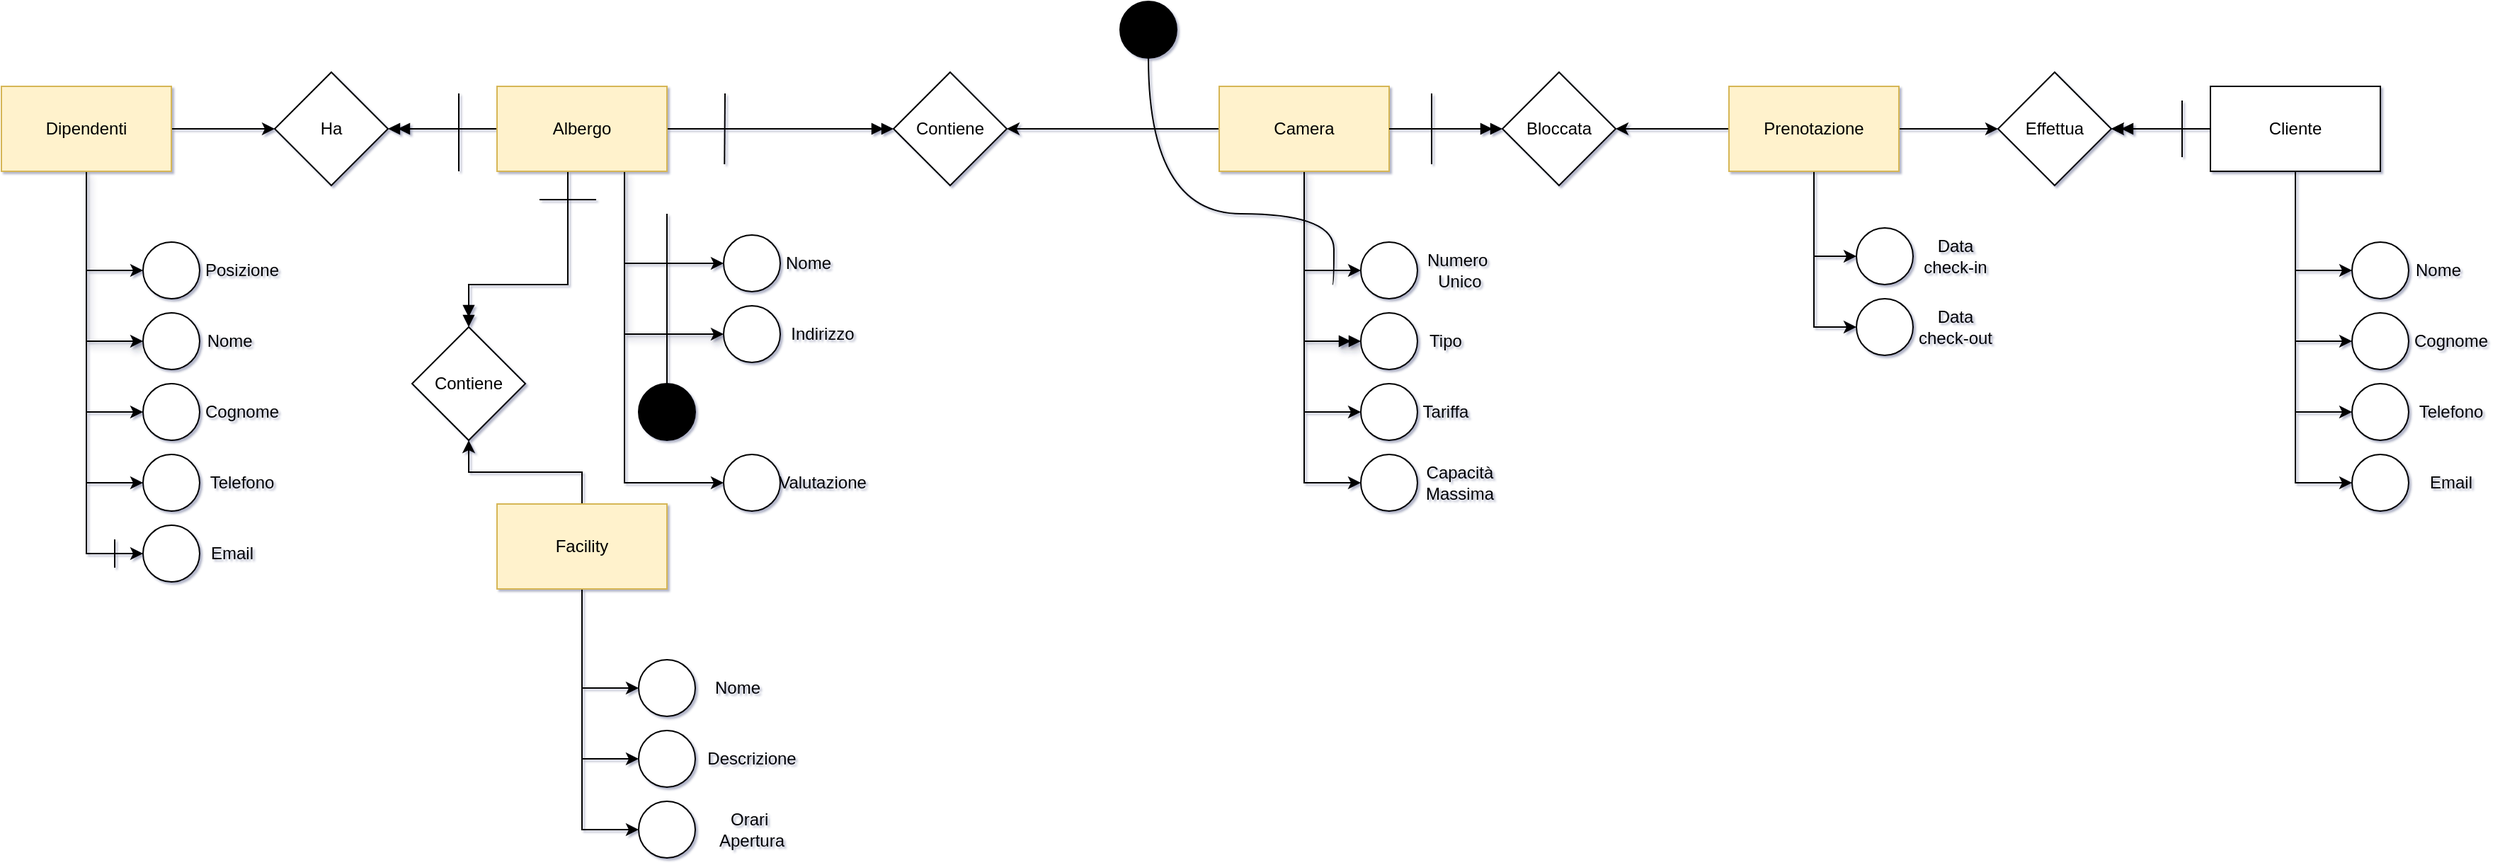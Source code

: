 <mxfile version="24.0.4" type="device">
  <diagram name="Pagina-1" id="v2-0MInxRcI36aHO6Gf-">
    <mxGraphModel dx="1050" dy="629" grid="1" gridSize="10" guides="1" tooltips="1" connect="1" arrows="1" fold="1" page="1" pageScale="1" pageWidth="827" pageHeight="1169" math="0" shadow="1">
      <root>
        <mxCell id="0" />
        <mxCell id="1" parent="0" />
        <mxCell id="ecqWGtto6fbXoAHAYbPy-17" style="edgeStyle=orthogonalEdgeStyle;rounded=0;orthogonalLoop=1;jettySize=auto;html=1;entryX=0;entryY=0.5;entryDx=0;entryDy=0;exitX=0.75;exitY=1;exitDx=0;exitDy=0;" parent="1" source="ecqWGtto6fbXoAHAYbPy-1" target="ecqWGtto6fbXoAHAYbPy-8" edge="1">
          <mxGeometry relative="1" as="geometry" />
        </mxCell>
        <mxCell id="ecqWGtto6fbXoAHAYbPy-18" style="edgeStyle=orthogonalEdgeStyle;rounded=0;orthogonalLoop=1;jettySize=auto;html=1;entryX=0;entryY=0.5;entryDx=0;entryDy=0;flowAnimation=0;shadow=1;textShadow=1;endArrow=classic;endFill=1;exitX=0.75;exitY=1;exitDx=0;exitDy=0;" parent="1" source="ecqWGtto6fbXoAHAYbPy-1" target="ecqWGtto6fbXoAHAYbPy-10" edge="1">
          <mxGeometry relative="1" as="geometry" />
        </mxCell>
        <mxCell id="ecqWGtto6fbXoAHAYbPy-19" style="edgeStyle=orthogonalEdgeStyle;rounded=0;orthogonalLoop=1;jettySize=auto;html=1;entryX=0;entryY=0.5;entryDx=0;entryDy=0;exitX=0.75;exitY=1;exitDx=0;exitDy=0;" parent="1" source="ecqWGtto6fbXoAHAYbPy-1" target="ecqWGtto6fbXoAHAYbPy-12" edge="1">
          <mxGeometry relative="1" as="geometry">
            <Array as="points">
              <mxPoint x="590" y="1180" />
              <mxPoint x="610" y="1180" />
            </Array>
          </mxGeometry>
        </mxCell>
        <mxCell id="ecqWGtto6fbXoAHAYbPy-130" style="edgeStyle=orthogonalEdgeStyle;rounded=0;orthogonalLoop=1;jettySize=auto;html=1;endArrow=doubleBlock;endFill=1;" parent="1" source="ecqWGtto6fbXoAHAYbPy-1" target="ecqWGtto6fbXoAHAYbPy-129" edge="1">
          <mxGeometry relative="1" as="geometry" />
        </mxCell>
        <mxCell id="ecqWGtto6fbXoAHAYbPy-139" style="edgeStyle=orthogonalEdgeStyle;rounded=0;orthogonalLoop=1;jettySize=auto;html=1;endArrow=doubleBlock;endFill=1;" parent="1" source="ecqWGtto6fbXoAHAYbPy-1" target="ecqWGtto6fbXoAHAYbPy-137" edge="1">
          <mxGeometry relative="1" as="geometry" />
        </mxCell>
        <mxCell id="ecqWGtto6fbXoAHAYbPy-145" style="edgeStyle=orthogonalEdgeStyle;rounded=0;orthogonalLoop=1;jettySize=auto;html=1;entryX=0.5;entryY=0;entryDx=0;entryDy=0;exitX=0.25;exitY=1;exitDx=0;exitDy=0;endArrow=doubleBlock;endFill=1;" parent="1" source="ecqWGtto6fbXoAHAYbPy-1" target="ecqWGtto6fbXoAHAYbPy-144" edge="1">
          <mxGeometry relative="1" as="geometry">
            <Array as="points">
              <mxPoint x="550" y="960" />
              <mxPoint x="550" y="1040" />
              <mxPoint x="480" y="1040" />
            </Array>
          </mxGeometry>
        </mxCell>
        <mxCell id="ecqWGtto6fbXoAHAYbPy-1" value="Albergo" style="rounded=0;whiteSpace=wrap;html=1;fillColor=#fff2cc;strokeColor=#d6b656;" parent="1" vertex="1">
          <mxGeometry x="500" y="900" width="120" height="60" as="geometry" />
        </mxCell>
        <mxCell id="ecqWGtto6fbXoAHAYbPy-93" style="edgeStyle=orthogonalEdgeStyle;rounded=0;orthogonalLoop=1;jettySize=auto;html=1;entryX=0;entryY=0.5;entryDx=0;entryDy=0;" parent="1" source="ecqWGtto6fbXoAHAYbPy-5" target="ecqWGtto6fbXoAHAYbPy-92" edge="1">
          <mxGeometry relative="1" as="geometry" />
        </mxCell>
        <mxCell id="ecqWGtto6fbXoAHAYbPy-100" style="edgeStyle=orthogonalEdgeStyle;rounded=0;orthogonalLoop=1;jettySize=auto;html=1;entryX=0;entryY=0.5;entryDx=0;entryDy=0;" parent="1" source="ecqWGtto6fbXoAHAYbPy-5" target="ecqWGtto6fbXoAHAYbPy-97" edge="1">
          <mxGeometry relative="1" as="geometry" />
        </mxCell>
        <mxCell id="ecqWGtto6fbXoAHAYbPy-101" style="edgeStyle=orthogonalEdgeStyle;rounded=0;orthogonalLoop=1;jettySize=auto;html=1;entryX=0;entryY=0.5;entryDx=0;entryDy=0;" parent="1" source="ecqWGtto6fbXoAHAYbPy-5" target="ecqWGtto6fbXoAHAYbPy-98" edge="1">
          <mxGeometry relative="1" as="geometry" />
        </mxCell>
        <mxCell id="ecqWGtto6fbXoAHAYbPy-148" style="edgeStyle=orthogonalEdgeStyle;rounded=0;orthogonalLoop=1;jettySize=auto;html=1;" parent="1" source="ecqWGtto6fbXoAHAYbPy-5" target="ecqWGtto6fbXoAHAYbPy-144" edge="1">
          <mxGeometry relative="1" as="geometry" />
        </mxCell>
        <mxCell id="ecqWGtto6fbXoAHAYbPy-5" value="Facility" style="rounded=0;whiteSpace=wrap;html=1;fillColor=#fff2cc;strokeColor=#d6b656;" parent="1" vertex="1">
          <mxGeometry x="500" y="1195" width="120" height="60" as="geometry" />
        </mxCell>
        <mxCell id="ecqWGtto6fbXoAHAYbPy-117" style="edgeStyle=orthogonalEdgeStyle;rounded=0;orthogonalLoop=1;jettySize=auto;html=1;entryX=0;entryY=0.5;entryDx=0;entryDy=0;" parent="1" source="ecqWGtto6fbXoAHAYbPy-6" target="ecqWGtto6fbXoAHAYbPy-111" edge="1">
          <mxGeometry relative="1" as="geometry" />
        </mxCell>
        <mxCell id="ecqWGtto6fbXoAHAYbPy-118" style="edgeStyle=orthogonalEdgeStyle;rounded=0;orthogonalLoop=1;jettySize=auto;html=1;entryX=0;entryY=0.5;entryDx=0;entryDy=0;" parent="1" source="ecqWGtto6fbXoAHAYbPy-6" target="ecqWGtto6fbXoAHAYbPy-114" edge="1">
          <mxGeometry relative="1" as="geometry" />
        </mxCell>
        <mxCell id="ecqWGtto6fbXoAHAYbPy-119" style="edgeStyle=orthogonalEdgeStyle;rounded=0;orthogonalLoop=1;jettySize=auto;html=1;entryX=0;entryY=0.5;entryDx=0;entryDy=0;" parent="1" source="ecqWGtto6fbXoAHAYbPy-6" target="ecqWGtto6fbXoAHAYbPy-115" edge="1">
          <mxGeometry relative="1" as="geometry" />
        </mxCell>
        <mxCell id="ecqWGtto6fbXoAHAYbPy-123" style="edgeStyle=orthogonalEdgeStyle;rounded=0;orthogonalLoop=1;jettySize=auto;html=1;entryX=0;entryY=0.5;entryDx=0;entryDy=0;" parent="1" source="ecqWGtto6fbXoAHAYbPy-6" target="ecqWGtto6fbXoAHAYbPy-121" edge="1">
          <mxGeometry relative="1" as="geometry" />
        </mxCell>
        <mxCell id="ecqWGtto6fbXoAHAYbPy-155" value="" style="edgeStyle=orthogonalEdgeStyle;rounded=0;orthogonalLoop=1;jettySize=auto;html=1;endArrow=doubleBlock;endFill=1;" parent="1" source="ecqWGtto6fbXoAHAYbPy-6" target="ecqWGtto6fbXoAHAYbPy-124" edge="1">
          <mxGeometry relative="1" as="geometry" />
        </mxCell>
        <mxCell id="ecqWGtto6fbXoAHAYbPy-163" value="" style="edgeStyle=orthogonalEdgeStyle;rounded=0;orthogonalLoop=1;jettySize=auto;html=1;" parent="1" source="ecqWGtto6fbXoAHAYbPy-6" target="ecqWGtto6fbXoAHAYbPy-124" edge="1">
          <mxGeometry relative="1" as="geometry" />
        </mxCell>
        <mxCell id="ecqWGtto6fbXoAHAYbPy-6" value="Cliente" style="rounded=0;whiteSpace=wrap;html=1;" parent="1" vertex="1">
          <mxGeometry x="1710" y="900" width="120" height="60" as="geometry" />
        </mxCell>
        <mxCell id="ecqWGtto6fbXoAHAYbPy-8" value="" style="ellipse;whiteSpace=wrap;html=1;aspect=fixed;" parent="1" vertex="1">
          <mxGeometry x="660" y="1005" width="40" height="40" as="geometry" />
        </mxCell>
        <mxCell id="ecqWGtto6fbXoAHAYbPy-9" value="Nome" style="text;html=1;align=center;verticalAlign=middle;whiteSpace=wrap;rounded=0;" parent="1" vertex="1">
          <mxGeometry x="690" y="1010" width="60" height="30" as="geometry" />
        </mxCell>
        <mxCell id="ecqWGtto6fbXoAHAYbPy-10" value="" style="ellipse;whiteSpace=wrap;html=1;aspect=fixed;" parent="1" vertex="1">
          <mxGeometry x="660" y="1055" width="40" height="40" as="geometry" />
        </mxCell>
        <mxCell id="ecqWGtto6fbXoAHAYbPy-11" value="Indirizzo" style="text;html=1;align=center;verticalAlign=middle;whiteSpace=wrap;rounded=0;" parent="1" vertex="1">
          <mxGeometry x="700" y="1060" width="60" height="30" as="geometry" />
        </mxCell>
        <mxCell id="ecqWGtto6fbXoAHAYbPy-12" value="" style="ellipse;whiteSpace=wrap;html=1;aspect=fixed;" parent="1" vertex="1">
          <mxGeometry x="660" y="1160" width="40" height="40" as="geometry" />
        </mxCell>
        <mxCell id="ecqWGtto6fbXoAHAYbPy-13" value="Valutazione" style="text;html=1;align=center;verticalAlign=middle;whiteSpace=wrap;rounded=0;" parent="1" vertex="1">
          <mxGeometry x="700" y="1165" width="60" height="30" as="geometry" />
        </mxCell>
        <mxCell id="ecqWGtto6fbXoAHAYbPy-153" style="edgeStyle=orthogonalEdgeStyle;rounded=0;orthogonalLoop=1;jettySize=auto;html=1;entryX=0;entryY=0.5;entryDx=0;entryDy=0;" parent="1" source="ecqWGtto6fbXoAHAYbPy-53" target="ecqWGtto6fbXoAHAYbPy-54" edge="1">
          <mxGeometry relative="1" as="geometry" />
        </mxCell>
        <mxCell id="ecqWGtto6fbXoAHAYbPy-154" style="edgeStyle=orthogonalEdgeStyle;rounded=0;orthogonalLoop=1;jettySize=auto;html=1;entryX=0;entryY=0.5;entryDx=0;entryDy=0;" parent="1" source="ecqWGtto6fbXoAHAYbPy-53" target="ecqWGtto6fbXoAHAYbPy-56" edge="1">
          <mxGeometry relative="1" as="geometry">
            <Array as="points">
              <mxPoint x="1430" y="1070" />
            </Array>
          </mxGeometry>
        </mxCell>
        <mxCell id="ecqWGtto6fbXoAHAYbPy-156" style="edgeStyle=orthogonalEdgeStyle;rounded=0;orthogonalLoop=1;jettySize=auto;html=1;entryX=0;entryY=0.5;entryDx=0;entryDy=0;" parent="1" source="ecqWGtto6fbXoAHAYbPy-53" target="ecqWGtto6fbXoAHAYbPy-124" edge="1">
          <mxGeometry relative="1" as="geometry" />
        </mxCell>
        <mxCell id="ecqWGtto6fbXoAHAYbPy-162" style="edgeStyle=orthogonalEdgeStyle;rounded=0;orthogonalLoop=1;jettySize=auto;html=1;" parent="1" source="ecqWGtto6fbXoAHAYbPy-53" target="ecqWGtto6fbXoAHAYbPy-160" edge="1">
          <mxGeometry relative="1" as="geometry" />
        </mxCell>
        <mxCell id="ecqWGtto6fbXoAHAYbPy-53" value="Prenotazione" style="rounded=0;whiteSpace=wrap;html=1;fillColor=#fff2cc;strokeColor=#d6b656;" parent="1" vertex="1">
          <mxGeometry x="1370" y="900" width="120" height="60" as="geometry" />
        </mxCell>
        <mxCell id="ecqWGtto6fbXoAHAYbPy-54" value="" style="ellipse;whiteSpace=wrap;html=1;aspect=fixed;" parent="1" vertex="1">
          <mxGeometry x="1460" y="1000" width="40" height="40" as="geometry" />
        </mxCell>
        <mxCell id="ecqWGtto6fbXoAHAYbPy-55" value="Data check-in" style="text;html=1;align=center;verticalAlign=middle;whiteSpace=wrap;rounded=0;" parent="1" vertex="1">
          <mxGeometry x="1500" y="1005" width="60" height="30" as="geometry" />
        </mxCell>
        <mxCell id="ecqWGtto6fbXoAHAYbPy-56" value="" style="ellipse;whiteSpace=wrap;html=1;aspect=fixed;" parent="1" vertex="1">
          <mxGeometry x="1460" y="1050" width="40" height="40" as="geometry" />
        </mxCell>
        <mxCell id="ecqWGtto6fbXoAHAYbPy-57" value="Data check-out" style="text;html=1;align=center;verticalAlign=middle;whiteSpace=wrap;rounded=0;" parent="1" vertex="1">
          <mxGeometry x="1500" y="1055" width="60" height="30" as="geometry" />
        </mxCell>
        <mxCell id="ecqWGtto6fbXoAHAYbPy-62" style="edgeStyle=orthogonalEdgeStyle;rounded=0;orthogonalLoop=1;jettySize=auto;html=1;entryX=0;entryY=0.5;entryDx=0;entryDy=0;" parent="1" source="ecqWGtto6fbXoAHAYbPy-66" target="ecqWGtto6fbXoAHAYbPy-67" edge="1">
          <mxGeometry relative="1" as="geometry" />
        </mxCell>
        <mxCell id="ecqWGtto6fbXoAHAYbPy-63" style="edgeStyle=orthogonalEdgeStyle;rounded=0;orthogonalLoop=1;jettySize=auto;html=1;entryX=0;entryY=0.5;entryDx=0;entryDy=0;flowAnimation=0;shadow=1;textShadow=1;endArrow=doubleBlock;endFill=1;" parent="1" source="ecqWGtto6fbXoAHAYbPy-66" target="ecqWGtto6fbXoAHAYbPy-69" edge="1">
          <mxGeometry relative="1" as="geometry" />
        </mxCell>
        <mxCell id="ecqWGtto6fbXoAHAYbPy-64" style="edgeStyle=orthogonalEdgeStyle;rounded=0;orthogonalLoop=1;jettySize=auto;html=1;entryX=0;entryY=0.5;entryDx=0;entryDy=0;" parent="1" source="ecqWGtto6fbXoAHAYbPy-66" target="ecqWGtto6fbXoAHAYbPy-71" edge="1">
          <mxGeometry relative="1" as="geometry" />
        </mxCell>
        <mxCell id="ecqWGtto6fbXoAHAYbPy-131" style="edgeStyle=orthogonalEdgeStyle;rounded=0;orthogonalLoop=1;jettySize=auto;html=1;" parent="1" source="ecqWGtto6fbXoAHAYbPy-66" target="ecqWGtto6fbXoAHAYbPy-129" edge="1">
          <mxGeometry relative="1" as="geometry" />
        </mxCell>
        <mxCell id="ecqWGtto6fbXoAHAYbPy-136" style="edgeStyle=orthogonalEdgeStyle;rounded=0;orthogonalLoop=1;jettySize=auto;html=1;entryX=0;entryY=0.5;entryDx=0;entryDy=0;" parent="1" source="ecqWGtto6fbXoAHAYbPy-66" target="ecqWGtto6fbXoAHAYbPy-134" edge="1">
          <mxGeometry relative="1" as="geometry" />
        </mxCell>
        <mxCell id="ecqWGtto6fbXoAHAYbPy-66" value="Camera" style="rounded=0;whiteSpace=wrap;html=1;fillColor=#fff2cc;strokeColor=#d6b656;" parent="1" vertex="1">
          <mxGeometry x="1010" y="900" width="120" height="60" as="geometry" />
        </mxCell>
        <mxCell id="ecqWGtto6fbXoAHAYbPy-67" value="" style="ellipse;whiteSpace=wrap;html=1;aspect=fixed;" parent="1" vertex="1">
          <mxGeometry x="1110" y="1010" width="40" height="40" as="geometry" />
        </mxCell>
        <mxCell id="ecqWGtto6fbXoAHAYbPy-68" value="Numero&amp;nbsp;&lt;div&gt;Unico&lt;/div&gt;" style="text;html=1;align=center;verticalAlign=middle;whiteSpace=wrap;rounded=0;" parent="1" vertex="1">
          <mxGeometry x="1150" y="1015" width="60" height="30" as="geometry" />
        </mxCell>
        <mxCell id="ecqWGtto6fbXoAHAYbPy-69" value="" style="ellipse;whiteSpace=wrap;html=1;aspect=fixed;" parent="1" vertex="1">
          <mxGeometry x="1110" y="1060" width="40" height="40" as="geometry" />
        </mxCell>
        <mxCell id="ecqWGtto6fbXoAHAYbPy-70" value="Tipo" style="text;html=1;align=center;verticalAlign=middle;whiteSpace=wrap;rounded=0;" parent="1" vertex="1">
          <mxGeometry x="1140" y="1065" width="60" height="30" as="geometry" />
        </mxCell>
        <mxCell id="ecqWGtto6fbXoAHAYbPy-71" value="" style="ellipse;whiteSpace=wrap;html=1;aspect=fixed;" parent="1" vertex="1">
          <mxGeometry x="1110" y="1110" width="40" height="40" as="geometry" />
        </mxCell>
        <mxCell id="ecqWGtto6fbXoAHAYbPy-72" value="Tariffa" style="text;html=1;align=center;verticalAlign=middle;whiteSpace=wrap;rounded=0;" parent="1" vertex="1">
          <mxGeometry x="1140" y="1115" width="60" height="30" as="geometry" />
        </mxCell>
        <mxCell id="ecqWGtto6fbXoAHAYbPy-75" style="edgeStyle=orthogonalEdgeStyle;rounded=0;orthogonalLoop=1;jettySize=auto;html=1;entryX=0;entryY=0.5;entryDx=0;entryDy=0;" parent="1" source="ecqWGtto6fbXoAHAYbPy-78" target="ecqWGtto6fbXoAHAYbPy-79" edge="1">
          <mxGeometry relative="1" as="geometry" />
        </mxCell>
        <mxCell id="ecqWGtto6fbXoAHAYbPy-76" style="edgeStyle=orthogonalEdgeStyle;rounded=0;orthogonalLoop=1;jettySize=auto;html=1;entryX=0;entryY=0.5;entryDx=0;entryDy=0;flowAnimation=0;shadow=1;textShadow=1;endArrow=classic;endFill=1;" parent="1" source="ecqWGtto6fbXoAHAYbPy-78" target="ecqWGtto6fbXoAHAYbPy-81" edge="1">
          <mxGeometry relative="1" as="geometry" />
        </mxCell>
        <mxCell id="ecqWGtto6fbXoAHAYbPy-77" style="edgeStyle=orthogonalEdgeStyle;rounded=0;orthogonalLoop=1;jettySize=auto;html=1;entryX=0;entryY=0.5;entryDx=0;entryDy=0;" parent="1" source="ecqWGtto6fbXoAHAYbPy-78" target="ecqWGtto6fbXoAHAYbPy-83" edge="1">
          <mxGeometry relative="1" as="geometry" />
        </mxCell>
        <mxCell id="ecqWGtto6fbXoAHAYbPy-87" style="edgeStyle=orthogonalEdgeStyle;rounded=0;orthogonalLoop=1;jettySize=auto;html=1;entryX=0;entryY=0.5;entryDx=0;entryDy=0;" parent="1" source="ecqWGtto6fbXoAHAYbPy-78" target="ecqWGtto6fbXoAHAYbPy-85" edge="1">
          <mxGeometry relative="1" as="geometry" />
        </mxCell>
        <mxCell id="ecqWGtto6fbXoAHAYbPy-91" style="edgeStyle=orthogonalEdgeStyle;rounded=0;orthogonalLoop=1;jettySize=auto;html=1;entryX=0;entryY=0.5;entryDx=0;entryDy=0;" parent="1" source="ecqWGtto6fbXoAHAYbPy-78" target="ecqWGtto6fbXoAHAYbPy-89" edge="1">
          <mxGeometry relative="1" as="geometry" />
        </mxCell>
        <mxCell id="ecqWGtto6fbXoAHAYbPy-138" style="edgeStyle=orthogonalEdgeStyle;rounded=0;orthogonalLoop=1;jettySize=auto;html=1;" parent="1" source="ecqWGtto6fbXoAHAYbPy-78" target="ecqWGtto6fbXoAHAYbPy-137" edge="1">
          <mxGeometry relative="1" as="geometry" />
        </mxCell>
        <mxCell id="ecqWGtto6fbXoAHAYbPy-78" value="Dipendenti" style="rounded=0;whiteSpace=wrap;html=1;fillColor=#fff2cc;strokeColor=#d6b656;" parent="1" vertex="1">
          <mxGeometry x="150" y="900" width="120" height="60" as="geometry" />
        </mxCell>
        <mxCell id="ecqWGtto6fbXoAHAYbPy-79" value="" style="ellipse;whiteSpace=wrap;html=1;aspect=fixed;" parent="1" vertex="1">
          <mxGeometry x="250" y="1010" width="40" height="40" as="geometry" />
        </mxCell>
        <mxCell id="ecqWGtto6fbXoAHAYbPy-80" value="Posizione" style="text;html=1;align=center;verticalAlign=middle;whiteSpace=wrap;rounded=0;" parent="1" vertex="1">
          <mxGeometry x="290" y="1015" width="60" height="30" as="geometry" />
        </mxCell>
        <mxCell id="ecqWGtto6fbXoAHAYbPy-81" value="" style="ellipse;whiteSpace=wrap;html=1;aspect=fixed;" parent="1" vertex="1">
          <mxGeometry x="250" y="1060" width="40" height="40" as="geometry" />
        </mxCell>
        <mxCell id="ecqWGtto6fbXoAHAYbPy-82" value="Nome&amp;nbsp;" style="text;html=1;align=center;verticalAlign=middle;whiteSpace=wrap;rounded=0;" parent="1" vertex="1">
          <mxGeometry x="283" y="1065" width="60" height="30" as="geometry" />
        </mxCell>
        <mxCell id="ecqWGtto6fbXoAHAYbPy-83" value="" style="ellipse;whiteSpace=wrap;html=1;aspect=fixed;" parent="1" vertex="1">
          <mxGeometry x="250" y="1110" width="40" height="40" as="geometry" />
        </mxCell>
        <mxCell id="ecqWGtto6fbXoAHAYbPy-84" value="Cognome" style="text;html=1;align=center;verticalAlign=middle;whiteSpace=wrap;rounded=0;" parent="1" vertex="1">
          <mxGeometry x="290" y="1115" width="60" height="30" as="geometry" />
        </mxCell>
        <mxCell id="ecqWGtto6fbXoAHAYbPy-85" value="" style="ellipse;whiteSpace=wrap;html=1;aspect=fixed;" parent="1" vertex="1">
          <mxGeometry x="250" y="1160" width="40" height="40" as="geometry" />
        </mxCell>
        <mxCell id="ecqWGtto6fbXoAHAYbPy-86" value="Telefono" style="text;html=1;align=center;verticalAlign=middle;whiteSpace=wrap;rounded=0;" parent="1" vertex="1">
          <mxGeometry x="290" y="1165" width="60" height="30" as="geometry" />
        </mxCell>
        <mxCell id="ecqWGtto6fbXoAHAYbPy-89" value="" style="ellipse;whiteSpace=wrap;html=1;aspect=fixed;" parent="1" vertex="1">
          <mxGeometry x="250" y="1210" width="40" height="40" as="geometry" />
        </mxCell>
        <mxCell id="ecqWGtto6fbXoAHAYbPy-90" value="Email" style="text;html=1;align=center;verticalAlign=middle;whiteSpace=wrap;rounded=0;" parent="1" vertex="1">
          <mxGeometry x="283" y="1215" width="60" height="30" as="geometry" />
        </mxCell>
        <mxCell id="ecqWGtto6fbXoAHAYbPy-92" value="" style="ellipse;whiteSpace=wrap;html=1;aspect=fixed;" parent="1" vertex="1">
          <mxGeometry x="600" y="1305" width="40" height="40" as="geometry" />
        </mxCell>
        <mxCell id="ecqWGtto6fbXoAHAYbPy-95" value="Nome" style="text;html=1;align=center;verticalAlign=middle;whiteSpace=wrap;rounded=0;" parent="1" vertex="1">
          <mxGeometry x="640" y="1310" width="60" height="30" as="geometry" />
        </mxCell>
        <mxCell id="ecqWGtto6fbXoAHAYbPy-96" value="Descrizione" style="text;html=1;align=center;verticalAlign=middle;whiteSpace=wrap;rounded=0;" parent="1" vertex="1">
          <mxGeometry x="650" y="1360" width="60" height="30" as="geometry" />
        </mxCell>
        <mxCell id="ecqWGtto6fbXoAHAYbPy-97" value="" style="ellipse;whiteSpace=wrap;html=1;aspect=fixed;" parent="1" vertex="1">
          <mxGeometry x="600" y="1355" width="40" height="40" as="geometry" />
        </mxCell>
        <mxCell id="ecqWGtto6fbXoAHAYbPy-98" value="" style="ellipse;whiteSpace=wrap;html=1;aspect=fixed;" parent="1" vertex="1">
          <mxGeometry x="600" y="1405" width="40" height="40" as="geometry" />
        </mxCell>
        <mxCell id="ecqWGtto6fbXoAHAYbPy-99" value="Orari&amp;nbsp;&lt;div&gt;Apertura&lt;/div&gt;" style="text;html=1;align=center;verticalAlign=middle;whiteSpace=wrap;rounded=0;" parent="1" vertex="1">
          <mxGeometry x="650" y="1410" width="60" height="30" as="geometry" />
        </mxCell>
        <mxCell id="ecqWGtto6fbXoAHAYbPy-111" value="" style="ellipse;whiteSpace=wrap;html=1;aspect=fixed;" parent="1" vertex="1">
          <mxGeometry x="1810" y="1010" width="40" height="40" as="geometry" />
        </mxCell>
        <mxCell id="ecqWGtto6fbXoAHAYbPy-112" value="Nome" style="text;html=1;align=center;verticalAlign=middle;whiteSpace=wrap;rounded=0;" parent="1" vertex="1">
          <mxGeometry x="1841" y="1015" width="60" height="30" as="geometry" />
        </mxCell>
        <mxCell id="ecqWGtto6fbXoAHAYbPy-113" value="Cognome" style="text;html=1;align=center;verticalAlign=middle;whiteSpace=wrap;rounded=0;" parent="1" vertex="1">
          <mxGeometry x="1850" y="1065" width="60" height="30" as="geometry" />
        </mxCell>
        <mxCell id="ecqWGtto6fbXoAHAYbPy-114" value="" style="ellipse;whiteSpace=wrap;html=1;aspect=fixed;" parent="1" vertex="1">
          <mxGeometry x="1810" y="1060" width="40" height="40" as="geometry" />
        </mxCell>
        <mxCell id="ecqWGtto6fbXoAHAYbPy-115" value="" style="ellipse;whiteSpace=wrap;html=1;aspect=fixed;" parent="1" vertex="1">
          <mxGeometry x="1810" y="1110" width="40" height="40" as="geometry" />
        </mxCell>
        <mxCell id="ecqWGtto6fbXoAHAYbPy-116" value="Telefono" style="text;html=1;align=center;verticalAlign=middle;whiteSpace=wrap;rounded=0;" parent="1" vertex="1">
          <mxGeometry x="1850" y="1115" width="60" height="30" as="geometry" />
        </mxCell>
        <mxCell id="ecqWGtto6fbXoAHAYbPy-121" value="" style="ellipse;whiteSpace=wrap;html=1;aspect=fixed;" parent="1" vertex="1">
          <mxGeometry x="1810" y="1160" width="40" height="40" as="geometry" />
        </mxCell>
        <mxCell id="ecqWGtto6fbXoAHAYbPy-122" value="Email" style="text;html=1;align=center;verticalAlign=middle;whiteSpace=wrap;rounded=0;" parent="1" vertex="1">
          <mxGeometry x="1850" y="1165" width="60" height="30" as="geometry" />
        </mxCell>
        <mxCell id="ecqWGtto6fbXoAHAYbPy-124" value="Effettua" style="rhombus;whiteSpace=wrap;html=1;" parent="1" vertex="1">
          <mxGeometry x="1560" y="890" width="80" height="80" as="geometry" />
        </mxCell>
        <mxCell id="ecqWGtto6fbXoAHAYbPy-128" value="" style="endArrow=none;html=1;rounded=0;" parent="1" edge="1">
          <mxGeometry width="50" height="50" relative="1" as="geometry">
            <mxPoint x="1160" y="955" as="sourcePoint" />
            <mxPoint x="1160" y="905" as="targetPoint" />
          </mxGeometry>
        </mxCell>
        <mxCell id="ecqWGtto6fbXoAHAYbPy-129" value="Contiene" style="rhombus;whiteSpace=wrap;html=1;" parent="1" vertex="1">
          <mxGeometry x="780" y="890" width="80" height="80" as="geometry" />
        </mxCell>
        <mxCell id="ecqWGtto6fbXoAHAYbPy-133" value="" style="endArrow=none;html=1;rounded=0;" parent="1" edge="1">
          <mxGeometry width="50" height="50" relative="1" as="geometry">
            <mxPoint x="660.64" y="955" as="sourcePoint" />
            <mxPoint x="661" y="905" as="targetPoint" />
          </mxGeometry>
        </mxCell>
        <mxCell id="ecqWGtto6fbXoAHAYbPy-134" value="" style="ellipse;whiteSpace=wrap;html=1;aspect=fixed;" parent="1" vertex="1">
          <mxGeometry x="1110" y="1160" width="40" height="40" as="geometry" />
        </mxCell>
        <mxCell id="ecqWGtto6fbXoAHAYbPy-135" value="Capacità&lt;div&gt;Massima&lt;/div&gt;" style="text;html=1;align=center;verticalAlign=middle;whiteSpace=wrap;rounded=0;" parent="1" vertex="1">
          <mxGeometry x="1150" y="1165" width="60" height="30" as="geometry" />
        </mxCell>
        <mxCell id="ecqWGtto6fbXoAHAYbPy-137" value="Ha" style="rhombus;whiteSpace=wrap;html=1;" parent="1" vertex="1">
          <mxGeometry x="343" y="890" width="80" height="80" as="geometry" />
        </mxCell>
        <mxCell id="ecqWGtto6fbXoAHAYbPy-140" value="" style="endArrow=none;html=1;rounded=0;" parent="1" edge="1">
          <mxGeometry width="50" height="50" relative="1" as="geometry">
            <mxPoint x="230" y="1240" as="sourcePoint" />
            <mxPoint x="230" y="1220" as="targetPoint" />
          </mxGeometry>
        </mxCell>
        <mxCell id="ecqWGtto6fbXoAHAYbPy-144" value="Contiene" style="rhombus;whiteSpace=wrap;html=1;" parent="1" vertex="1">
          <mxGeometry x="440" y="1070" width="80" height="80" as="geometry" />
        </mxCell>
        <mxCell id="ecqWGtto6fbXoAHAYbPy-147" value="" style="endArrow=none;html=1;rounded=0;" parent="1" edge="1">
          <mxGeometry width="50" height="50" relative="1" as="geometry">
            <mxPoint x="530" y="980" as="sourcePoint" />
            <mxPoint x="570" y="980" as="targetPoint" />
          </mxGeometry>
        </mxCell>
        <mxCell id="ecqWGtto6fbXoAHAYbPy-158" value="" style="endArrow=none;html=1;rounded=0;" parent="1" edge="1">
          <mxGeometry width="50" height="50" relative="1" as="geometry">
            <mxPoint x="1690" y="950" as="sourcePoint" />
            <mxPoint x="1690" y="910" as="targetPoint" />
          </mxGeometry>
        </mxCell>
        <mxCell id="ecqWGtto6fbXoAHAYbPy-159" value="" style="endArrow=none;html=1;rounded=0;" parent="1" edge="1">
          <mxGeometry width="50" height="50" relative="1" as="geometry">
            <mxPoint x="473" y="960" as="sourcePoint" />
            <mxPoint x="473" y="905" as="targetPoint" />
          </mxGeometry>
        </mxCell>
        <mxCell id="ecqWGtto6fbXoAHAYbPy-161" value="" style="edgeStyle=orthogonalEdgeStyle;rounded=0;orthogonalLoop=1;jettySize=auto;html=1;entryX=0;entryY=0.5;entryDx=0;entryDy=0;endArrow=doubleBlock;endFill=1;" parent="1" source="ecqWGtto6fbXoAHAYbPy-66" target="ecqWGtto6fbXoAHAYbPy-160" edge="1">
          <mxGeometry relative="1" as="geometry">
            <mxPoint x="1130" y="930" as="sourcePoint" />
            <mxPoint x="1370" y="930" as="targetPoint" />
          </mxGeometry>
        </mxCell>
        <mxCell id="ecqWGtto6fbXoAHAYbPy-160" value="Bloccata" style="rhombus;whiteSpace=wrap;html=1;" parent="1" vertex="1">
          <mxGeometry x="1210" y="890" width="80" height="80" as="geometry" />
        </mxCell>
        <mxCell id="s3HfPH-RgokXCeTYfJpn-1" value="" style="endArrow=none;html=1;rounded=0;" edge="1" parent="1" target="s3HfPH-RgokXCeTYfJpn-2">
          <mxGeometry width="50" height="50" relative="1" as="geometry">
            <mxPoint x="620" y="990" as="sourcePoint" />
            <mxPoint x="620" y="990" as="targetPoint" />
          </mxGeometry>
        </mxCell>
        <mxCell id="s3HfPH-RgokXCeTYfJpn-2" value="" style="ellipse;whiteSpace=wrap;html=1;aspect=fixed;fillColor=#000000;" vertex="1" parent="1">
          <mxGeometry x="600" y="1110" width="40" height="40" as="geometry" />
        </mxCell>
        <mxCell id="s3HfPH-RgokXCeTYfJpn-4" value="" style="endArrow=none;html=1;rounded=0;exitX=0.5;exitY=1;exitDx=0;exitDy=0;edgeStyle=orthogonalEdgeStyle;curved=1;" edge="1" parent="1" source="s3HfPH-RgokXCeTYfJpn-6">
          <mxGeometry width="50" height="50" relative="1" as="geometry">
            <mxPoint x="960" y="900" as="sourcePoint" />
            <mxPoint x="1090" y="1040" as="targetPoint" />
            <Array as="points">
              <mxPoint x="960" y="990" />
              <mxPoint x="1091" y="990" />
            </Array>
          </mxGeometry>
        </mxCell>
        <mxCell id="s3HfPH-RgokXCeTYfJpn-6" value="" style="ellipse;whiteSpace=wrap;html=1;aspect=fixed;fillColor=#000000;" vertex="1" parent="1">
          <mxGeometry x="940" y="840" width="40" height="40" as="geometry" />
        </mxCell>
      </root>
    </mxGraphModel>
  </diagram>
</mxfile>
